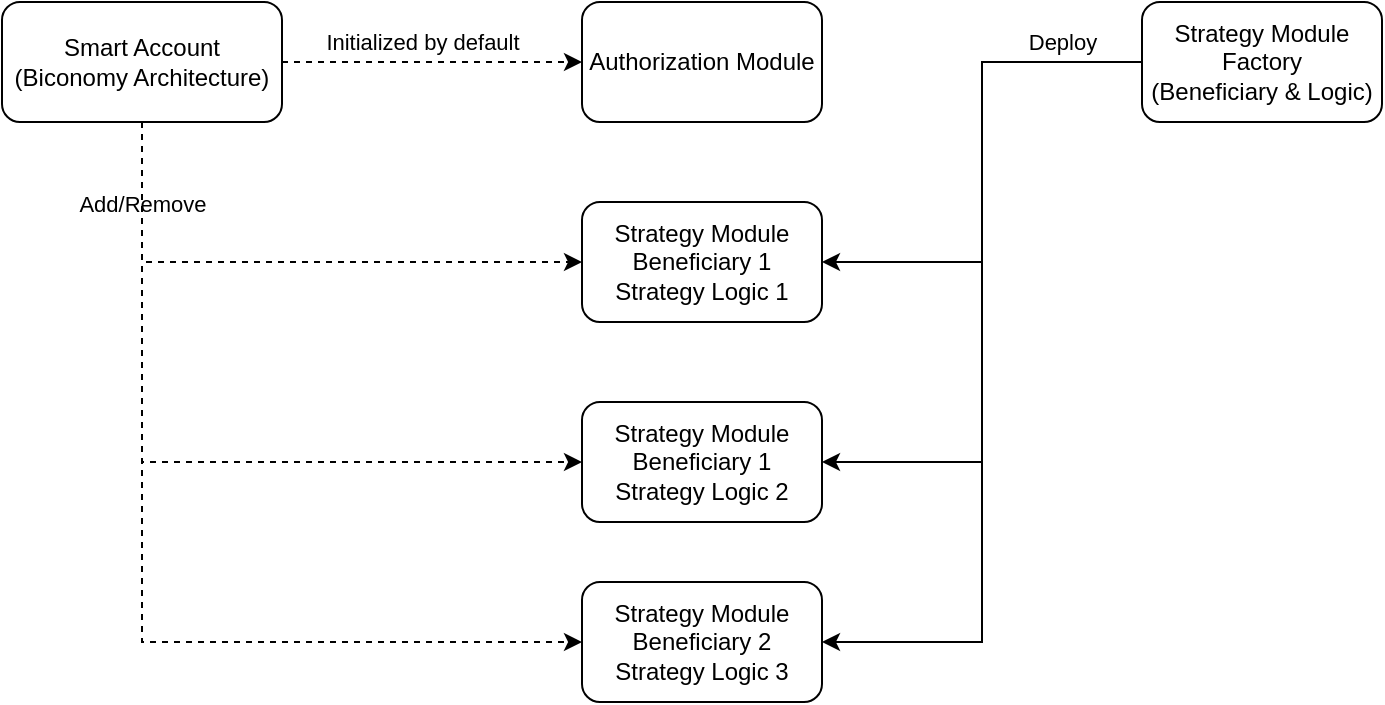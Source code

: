 <mxfile version="21.8.1" type="github">
  <diagram name="Page-1" id="TvMvOZ9mV_910rXKRIYk">
    <mxGraphModel dx="954" dy="536" grid="1" gridSize="10" guides="1" tooltips="1" connect="1" arrows="1" fold="1" page="1" pageScale="1" pageWidth="850" pageHeight="1100" math="0" shadow="0">
      <root>
        <mxCell id="0" />
        <mxCell id="1" parent="0" />
        <mxCell id="sq8HjMIyzX3LfRAppGCF-4" value="" style="edgeStyle=orthogonalEdgeStyle;rounded=0;orthogonalLoop=1;jettySize=auto;html=1;dashed=1;" edge="1" parent="1" source="sq8HjMIyzX3LfRAppGCF-2" target="sq8HjMIyzX3LfRAppGCF-3">
          <mxGeometry relative="1" as="geometry" />
        </mxCell>
        <mxCell id="sq8HjMIyzX3LfRAppGCF-18" value="Initialized by default" style="edgeLabel;html=1;align=center;verticalAlign=middle;resizable=0;points=[];" vertex="1" connectable="0" parent="sq8HjMIyzX3LfRAppGCF-4">
          <mxGeometry x="-0.267" y="-2" relative="1" as="geometry">
            <mxPoint x="15" y="-12" as="offset" />
          </mxGeometry>
        </mxCell>
        <mxCell id="sq8HjMIyzX3LfRAppGCF-8" style="edgeStyle=orthogonalEdgeStyle;rounded=0;orthogonalLoop=1;jettySize=auto;html=1;entryX=0;entryY=0.5;entryDx=0;entryDy=0;dashed=1;exitX=0.5;exitY=1;exitDx=0;exitDy=0;" edge="1" parent="1" source="sq8HjMIyzX3LfRAppGCF-2" target="sq8HjMIyzX3LfRAppGCF-7">
          <mxGeometry relative="1" as="geometry" />
        </mxCell>
        <mxCell id="sq8HjMIyzX3LfRAppGCF-10" style="edgeStyle=orthogonalEdgeStyle;rounded=0;orthogonalLoop=1;jettySize=auto;html=1;entryX=0;entryY=0.5;entryDx=0;entryDy=0;dashed=1;exitX=0.5;exitY=1;exitDx=0;exitDy=0;" edge="1" parent="1" source="sq8HjMIyzX3LfRAppGCF-2" target="sq8HjMIyzX3LfRAppGCF-9">
          <mxGeometry relative="1" as="geometry" />
        </mxCell>
        <mxCell id="sq8HjMIyzX3LfRAppGCF-17" value="Add/Remove" style="edgeLabel;html=1;align=center;verticalAlign=middle;resizable=0;points=[];" vertex="1" connectable="0" parent="sq8HjMIyzX3LfRAppGCF-10">
          <mxGeometry x="-0.71" relative="1" as="geometry">
            <mxPoint y="-16" as="offset" />
          </mxGeometry>
        </mxCell>
        <mxCell id="sq8HjMIyzX3LfRAppGCF-21" style="edgeStyle=orthogonalEdgeStyle;rounded=0;orthogonalLoop=1;jettySize=auto;html=1;entryX=0;entryY=0.5;entryDx=0;entryDy=0;dashed=1;exitX=0.5;exitY=1;exitDx=0;exitDy=0;" edge="1" parent="1" source="sq8HjMIyzX3LfRAppGCF-2" target="sq8HjMIyzX3LfRAppGCF-19">
          <mxGeometry relative="1" as="geometry" />
        </mxCell>
        <mxCell id="sq8HjMIyzX3LfRAppGCF-2" value="Smart Account&lt;br&gt;(Biconomy Architecture)" style="rounded=1;whiteSpace=wrap;html=1;" vertex="1" parent="1">
          <mxGeometry x="100" y="230" width="140" height="60" as="geometry" />
        </mxCell>
        <mxCell id="sq8HjMIyzX3LfRAppGCF-3" value="Authorization Module" style="whiteSpace=wrap;html=1;rounded=1;" vertex="1" parent="1">
          <mxGeometry x="390" y="230" width="120" height="60" as="geometry" />
        </mxCell>
        <mxCell id="sq8HjMIyzX3LfRAppGCF-7" value="Strategy Module&lt;br&gt;Beneficiary 1&lt;br&gt;Strategy Logic 1" style="whiteSpace=wrap;html=1;rounded=1;" vertex="1" parent="1">
          <mxGeometry x="390" y="330" width="120" height="60" as="geometry" />
        </mxCell>
        <mxCell id="sq8HjMIyzX3LfRAppGCF-9" value="Strategy Module&lt;br&gt;Beneficiary 1&lt;br&gt;Strategy Logic 2" style="whiteSpace=wrap;html=1;rounded=1;" vertex="1" parent="1">
          <mxGeometry x="390" y="430" width="120" height="60" as="geometry" />
        </mxCell>
        <mxCell id="sq8HjMIyzX3LfRAppGCF-12" style="edgeStyle=orthogonalEdgeStyle;rounded=0;orthogonalLoop=1;jettySize=auto;html=1;exitX=0;exitY=0.5;exitDx=0;exitDy=0;entryX=1;entryY=0.5;entryDx=0;entryDy=0;" edge="1" parent="1" source="sq8HjMIyzX3LfRAppGCF-11" target="sq8HjMIyzX3LfRAppGCF-9">
          <mxGeometry relative="1" as="geometry" />
        </mxCell>
        <mxCell id="sq8HjMIyzX3LfRAppGCF-13" style="edgeStyle=orthogonalEdgeStyle;rounded=0;orthogonalLoop=1;jettySize=auto;html=1;entryX=1;entryY=0.5;entryDx=0;entryDy=0;" edge="1" parent="1" source="sq8HjMIyzX3LfRAppGCF-11" target="sq8HjMIyzX3LfRAppGCF-7">
          <mxGeometry relative="1" as="geometry" />
        </mxCell>
        <mxCell id="sq8HjMIyzX3LfRAppGCF-16" value="Deploy" style="edgeLabel;html=1;align=center;verticalAlign=middle;resizable=0;points=[];" vertex="1" connectable="0" parent="sq8HjMIyzX3LfRAppGCF-13">
          <mxGeometry x="-0.723" y="5" relative="1" as="geometry">
            <mxPoint x="-4" y="-15" as="offset" />
          </mxGeometry>
        </mxCell>
        <mxCell id="sq8HjMIyzX3LfRAppGCF-20" style="edgeStyle=orthogonalEdgeStyle;rounded=0;orthogonalLoop=1;jettySize=auto;html=1;entryX=1;entryY=0.5;entryDx=0;entryDy=0;" edge="1" parent="1" source="sq8HjMIyzX3LfRAppGCF-11" target="sq8HjMIyzX3LfRAppGCF-19">
          <mxGeometry relative="1" as="geometry" />
        </mxCell>
        <mxCell id="sq8HjMIyzX3LfRAppGCF-11" value="Strategy Module Factory&lt;br&gt;(Beneficiary &amp;amp; Logic)" style="whiteSpace=wrap;html=1;rounded=1;" vertex="1" parent="1">
          <mxGeometry x="670" y="230" width="120" height="60" as="geometry" />
        </mxCell>
        <mxCell id="sq8HjMIyzX3LfRAppGCF-19" value="Strategy Module&lt;br&gt;Beneficiary 2&lt;br&gt;Strategy Logic 3" style="whiteSpace=wrap;html=1;rounded=1;" vertex="1" parent="1">
          <mxGeometry x="390" y="520" width="120" height="60" as="geometry" />
        </mxCell>
      </root>
    </mxGraphModel>
  </diagram>
</mxfile>
